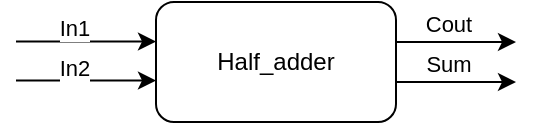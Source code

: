 <mxfile version="24.7.7">
  <diagram name="Page-1" id="b8E182peJ3MSCpdeyeZe">
    <mxGraphModel dx="1240" dy="819" grid="1" gridSize="10" guides="1" tooltips="1" connect="1" arrows="1" fold="1" page="1" pageScale="1" pageWidth="850" pageHeight="1100" math="0" shadow="0">
      <root>
        <mxCell id="0" />
        <mxCell id="1" parent="0" />
        <mxCell id="lwuQL8BFeVN2L0Fn4tVh-1" style="edgeStyle=orthogonalEdgeStyle;rounded=0;orthogonalLoop=1;jettySize=auto;html=1;exitX=1;exitY=0.5;exitDx=0;exitDy=0;" parent="1" edge="1">
          <mxGeometry relative="1" as="geometry">
            <mxPoint x="460" y="170" as="targetPoint" />
            <mxPoint x="400" y="170" as="sourcePoint" />
          </mxGeometry>
        </mxCell>
        <mxCell id="lwuQL8BFeVN2L0Fn4tVh-2" value="Cout" style="edgeLabel;html=1;align=center;verticalAlign=middle;resizable=0;points=[];" parent="lwuQL8BFeVN2L0Fn4tVh-1" vertex="1" connectable="0">
          <mxGeometry x="-0.152" y="9" relative="1" as="geometry">
            <mxPoint as="offset" />
          </mxGeometry>
        </mxCell>
        <mxCell id="lwuQL8BFeVN2L0Fn4tVh-3" value="Half_adder" style="rounded=1;whiteSpace=wrap;html=1;" parent="1" vertex="1">
          <mxGeometry x="280" y="150" width="120" height="60" as="geometry" />
        </mxCell>
        <mxCell id="lwuQL8BFeVN2L0Fn4tVh-4" value="" style="endArrow=classic;html=1;rounded=0;" parent="1" edge="1">
          <mxGeometry width="50" height="50" relative="1" as="geometry">
            <mxPoint x="210" y="189.25" as="sourcePoint" />
            <mxPoint x="280" y="189.25" as="targetPoint" />
          </mxGeometry>
        </mxCell>
        <mxCell id="lwuQL8BFeVN2L0Fn4tVh-5" value="In2" style="edgeLabel;html=1;align=center;verticalAlign=middle;resizable=0;points=[];" parent="lwuQL8BFeVN2L0Fn4tVh-4" vertex="1" connectable="0">
          <mxGeometry x="-0.181" y="7" relative="1" as="geometry">
            <mxPoint as="offset" />
          </mxGeometry>
        </mxCell>
        <mxCell id="lwuQL8BFeVN2L0Fn4tVh-11" value="" style="endArrow=classic;html=1;rounded=0;" parent="1" edge="1">
          <mxGeometry width="50" height="50" relative="1" as="geometry">
            <mxPoint x="210" y="169.75" as="sourcePoint" />
            <mxPoint x="280" y="169.75" as="targetPoint" />
          </mxGeometry>
        </mxCell>
        <mxCell id="lwuQL8BFeVN2L0Fn4tVh-12" value="In1" style="edgeLabel;html=1;align=center;verticalAlign=middle;resizable=0;points=[];" parent="lwuQL8BFeVN2L0Fn4tVh-11" vertex="1" connectable="0">
          <mxGeometry x="-0.181" y="7" relative="1" as="geometry">
            <mxPoint as="offset" />
          </mxGeometry>
        </mxCell>
        <mxCell id="ojcKFUnHTkqtQyUN_cQc-4" style="edgeStyle=orthogonalEdgeStyle;rounded=0;orthogonalLoop=1;jettySize=auto;html=1;exitX=1;exitY=0.5;exitDx=0;exitDy=0;" edge="1" parent="1">
          <mxGeometry relative="1" as="geometry">
            <mxPoint x="460" y="190" as="targetPoint" />
            <mxPoint x="400" y="190" as="sourcePoint" />
          </mxGeometry>
        </mxCell>
        <mxCell id="ojcKFUnHTkqtQyUN_cQc-5" value="Sum" style="edgeLabel;html=1;align=center;verticalAlign=middle;resizable=0;points=[];" vertex="1" connectable="0" parent="ojcKFUnHTkqtQyUN_cQc-4">
          <mxGeometry x="-0.152" y="9" relative="1" as="geometry">
            <mxPoint as="offset" />
          </mxGeometry>
        </mxCell>
      </root>
    </mxGraphModel>
  </diagram>
</mxfile>
